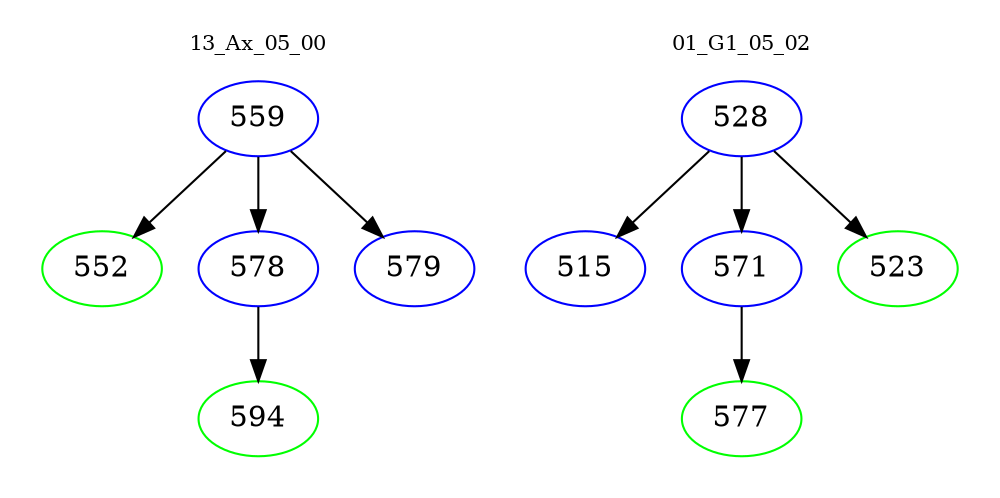 digraph{
subgraph cluster_0 {
color = white
label = "13_Ax_05_00";
fontsize=10;
T0_559 [label="559", color="blue"]
T0_559 -> T0_552 [color="black"]
T0_552 [label="552", color="green"]
T0_559 -> T0_578 [color="black"]
T0_578 [label="578", color="blue"]
T0_578 -> T0_594 [color="black"]
T0_594 [label="594", color="green"]
T0_559 -> T0_579 [color="black"]
T0_579 [label="579", color="blue"]
}
subgraph cluster_1 {
color = white
label = "01_G1_05_02";
fontsize=10;
T1_528 [label="528", color="blue"]
T1_528 -> T1_515 [color="black"]
T1_515 [label="515", color="blue"]
T1_528 -> T1_571 [color="black"]
T1_571 [label="571", color="blue"]
T1_571 -> T1_577 [color="black"]
T1_577 [label="577", color="green"]
T1_528 -> T1_523 [color="black"]
T1_523 [label="523", color="green"]
}
}
